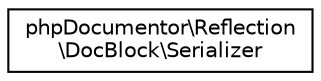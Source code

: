 digraph "Graphical Class Hierarchy"
{
  edge [fontname="Helvetica",fontsize="10",labelfontname="Helvetica",labelfontsize="10"];
  node [fontname="Helvetica",fontsize="10",shape=record];
  rankdir="LR";
  Node0 [label="phpDocumentor\\Reflection\l\\DocBlock\\Serializer",height=0.2,width=0.4,color="black", fillcolor="white", style="filled",URL="$classphpDocumentor_1_1Reflection_1_1DocBlock_1_1Serializer.html"];
}
